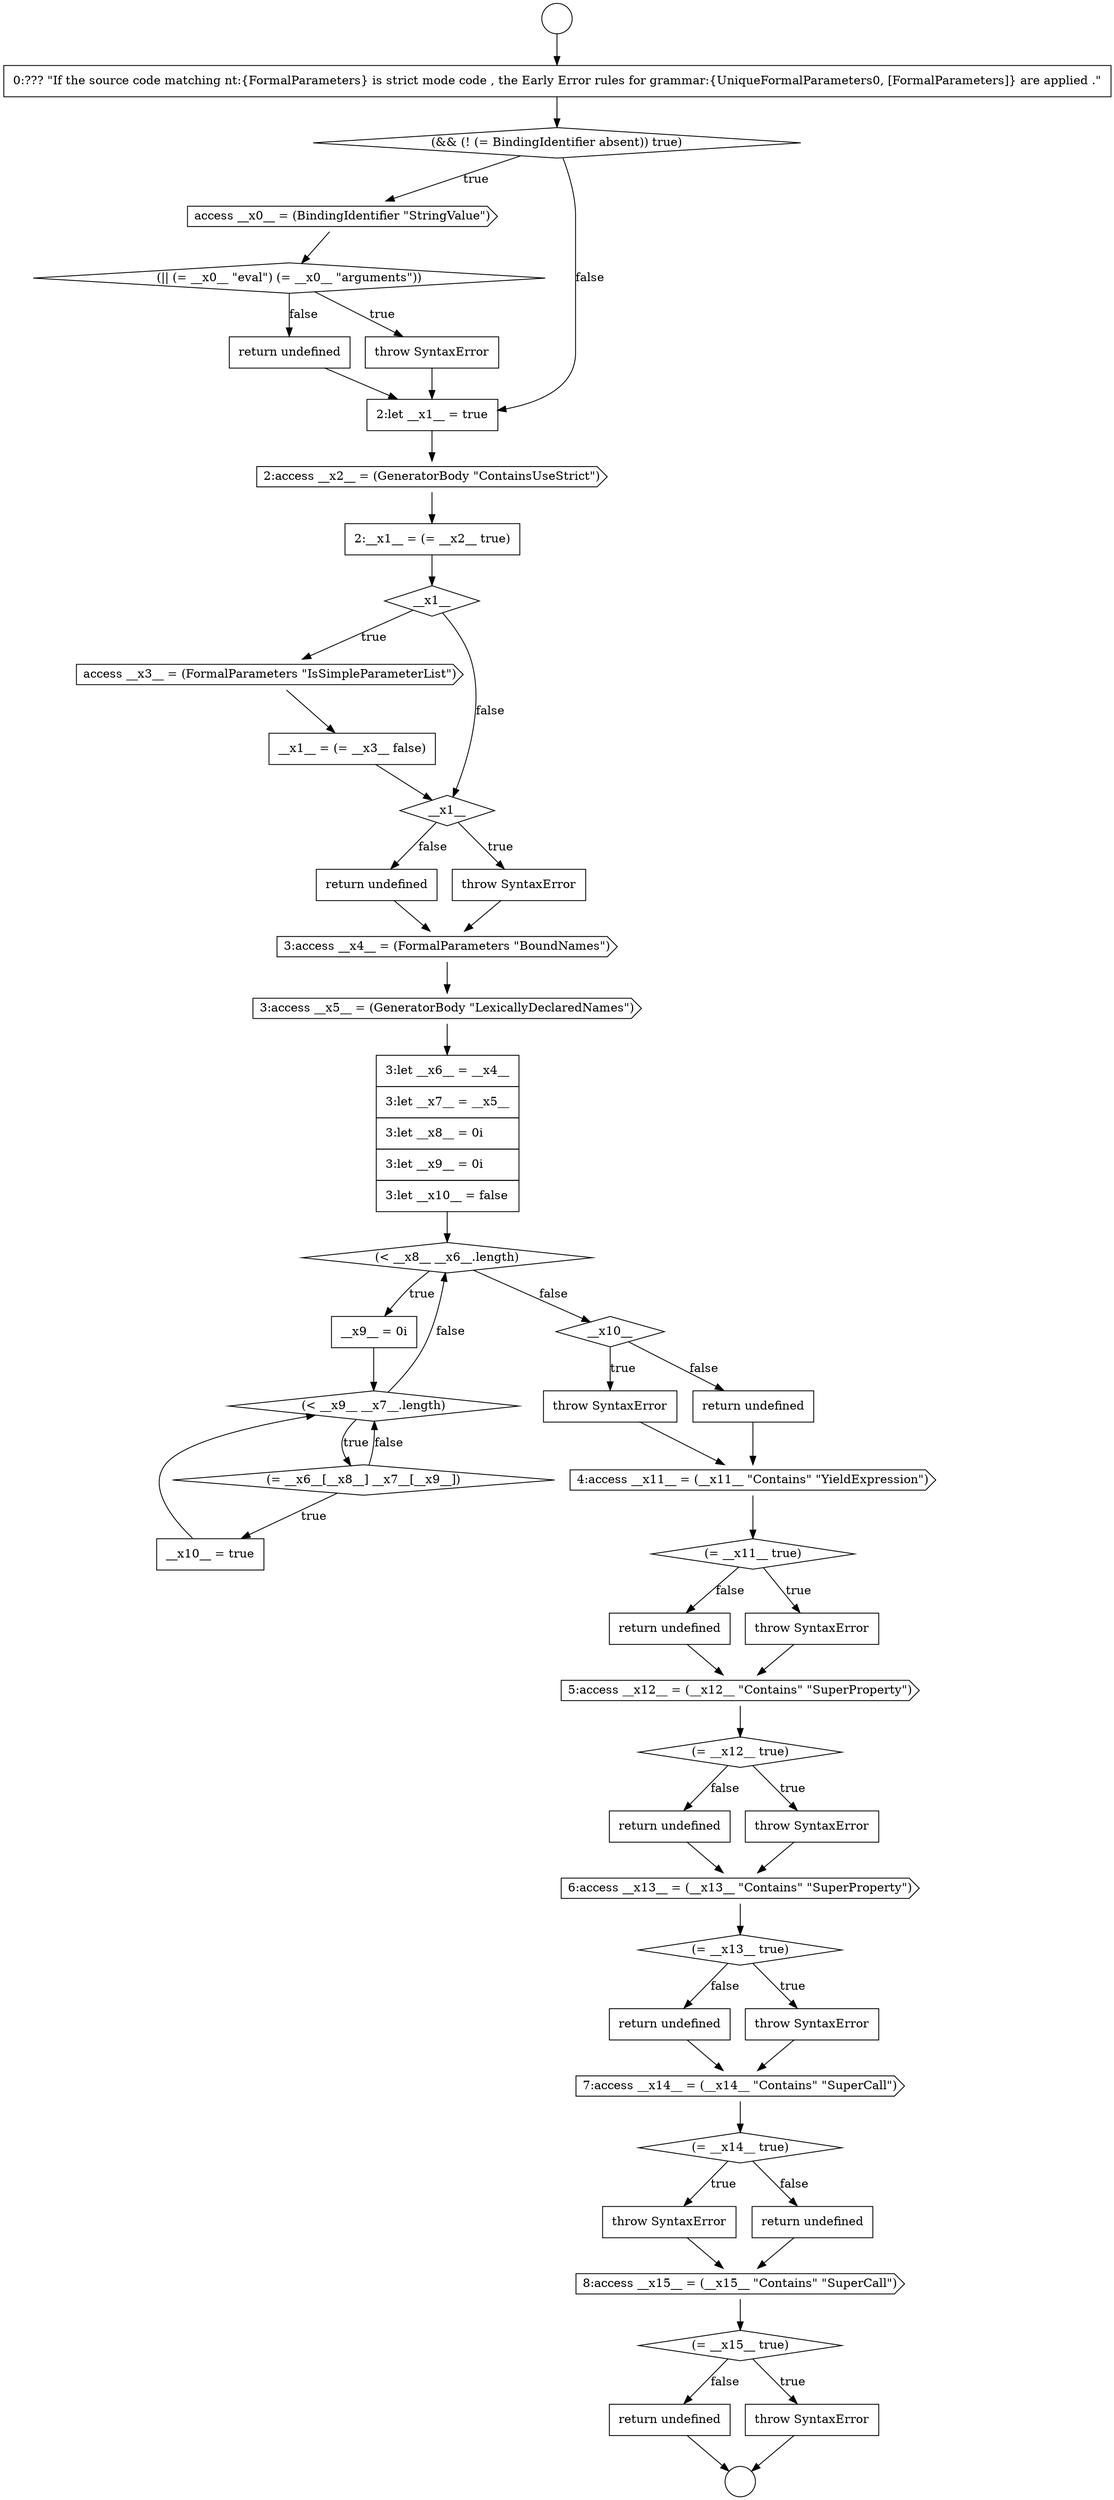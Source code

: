 digraph {
  node20437 [shape=none, margin=0, label=<<font color="black">
    <table border="0" cellborder="1" cellspacing="0" cellpadding="10">
      <tr><td align="left">2:__x1__ = (= __x2__ true)</td></tr>
    </table>
  </font>> color="black" fillcolor="white" style=filled]
  node20445 [shape=cds, label=<<font color="black">3:access __x5__ = (GeneratorBody &quot;LexicallyDeclaredNames&quot;)</font>> color="black" fillcolor="white" style=filled]
  node20460 [shape=diamond, label=<<font color="black">(= __x12__ true)</font>> color="black" fillcolor="white" style=filled]
  node20433 [shape=none, margin=0, label=<<font color="black">
    <table border="0" cellborder="1" cellspacing="0" cellpadding="10">
      <tr><td align="left">throw SyntaxError</td></tr>
    </table>
  </font>> color="black" fillcolor="white" style=filled]
  node20431 [shape=cds, label=<<font color="black">access __x0__ = (BindingIdentifier &quot;StringValue&quot;)</font>> color="black" fillcolor="white" style=filled]
  node20459 [shape=cds, label=<<font color="black">5:access __x12__ = (__x12__ &quot;Contains&quot; &quot;SuperProperty&quot;)</font>> color="black" fillcolor="white" style=filled]
  node20456 [shape=diamond, label=<<font color="black">(= __x11__ true)</font>> color="black" fillcolor="white" style=filled]
  node20434 [shape=none, margin=0, label=<<font color="black">
    <table border="0" cellborder="1" cellspacing="0" cellpadding="10">
      <tr><td align="left">return undefined</td></tr>
    </table>
  </font>> color="black" fillcolor="white" style=filled]
  node20466 [shape=none, margin=0, label=<<font color="black">
    <table border="0" cellborder="1" cellspacing="0" cellpadding="10">
      <tr><td align="left">return undefined</td></tr>
    </table>
  </font>> color="black" fillcolor="white" style=filled]
  node20447 [shape=diamond, label=<<font color="black">(&lt; __x8__ __x6__.length)</font>> color="black" fillcolor="white" style=filled]
  node20462 [shape=none, margin=0, label=<<font color="black">
    <table border="0" cellborder="1" cellspacing="0" cellpadding="10">
      <tr><td align="left">return undefined</td></tr>
    </table>
  </font>> color="black" fillcolor="white" style=filled]
  node20443 [shape=none, margin=0, label=<<font color="black">
    <table border="0" cellborder="1" cellspacing="0" cellpadding="10">
      <tr><td align="left">return undefined</td></tr>
    </table>
  </font>> color="black" fillcolor="white" style=filled]
  node20455 [shape=cds, label=<<font color="black">4:access __x11__ = (__x11__ &quot;Contains&quot; &quot;YieldExpression&quot;)</font>> color="black" fillcolor="white" style=filled]
  node20435 [shape=none, margin=0, label=<<font color="black">
    <table border="0" cellborder="1" cellspacing="0" cellpadding="10">
      <tr><td align="left">2:let __x1__ = true</td></tr>
    </table>
  </font>> color="black" fillcolor="white" style=filled]
  node20438 [shape=diamond, label=<<font color="black">__x1__</font>> color="black" fillcolor="white" style=filled]
  node20446 [shape=none, margin=0, label=<<font color="black">
    <table border="0" cellborder="1" cellspacing="0" cellpadding="10">
      <tr><td align="left">3:let __x6__ = __x4__</td></tr>
      <tr><td align="left">3:let __x7__ = __x5__</td></tr>
      <tr><td align="left">3:let __x8__ = 0i</td></tr>
      <tr><td align="left">3:let __x9__ = 0i</td></tr>
      <tr><td align="left">3:let __x10__ = false</td></tr>
    </table>
  </font>> color="black" fillcolor="white" style=filled]
  node20474 [shape=none, margin=0, label=<<font color="black">
    <table border="0" cellborder="1" cellspacing="0" cellpadding="10">
      <tr><td align="left">return undefined</td></tr>
    </table>
  </font>> color="black" fillcolor="white" style=filled]
  node20439 [shape=cds, label=<<font color="black">access __x3__ = (FormalParameters &quot;IsSimpleParameterList&quot;)</font>> color="black" fillcolor="white" style=filled]
  node20429 [shape=none, margin=0, label=<<font color="black">
    <table border="0" cellborder="1" cellspacing="0" cellpadding="10">
      <tr><td align="left">0:??? &quot;If the source code matching nt:{FormalParameters} is strict mode code , the Early Error rules for grammar:{UniqueFormalParameters0, [FormalParameters]} are applied .&quot;</td></tr>
    </table>
  </font>> color="black" fillcolor="white" style=filled]
  node20432 [shape=diamond, label=<<font color="black">(|| (= __x0__ &quot;eval&quot;) (= __x0__ &quot;arguments&quot;))</font>> color="black" fillcolor="white" style=filled]
  node20464 [shape=diamond, label=<<font color="black">(= __x13__ true)</font>> color="black" fillcolor="white" style=filled]
  node20469 [shape=none, margin=0, label=<<font color="black">
    <table border="0" cellborder="1" cellspacing="0" cellpadding="10">
      <tr><td align="left">throw SyntaxError</td></tr>
    </table>
  </font>> color="black" fillcolor="white" style=filled]
  node20468 [shape=diamond, label=<<font color="black">(= __x14__ true)</font>> color="black" fillcolor="white" style=filled]
  node20428 [shape=circle label=" " color="black" fillcolor="white" style=filled]
  node20473 [shape=none, margin=0, label=<<font color="black">
    <table border="0" cellborder="1" cellspacing="0" cellpadding="10">
      <tr><td align="left">throw SyntaxError</td></tr>
    </table>
  </font>> color="black" fillcolor="white" style=filled]
  node20441 [shape=diamond, label=<<font color="black">__x1__</font>> color="black" fillcolor="white" style=filled]
  node20465 [shape=none, margin=0, label=<<font color="black">
    <table border="0" cellborder="1" cellspacing="0" cellpadding="10">
      <tr><td align="left">throw SyntaxError</td></tr>
    </table>
  </font>> color="black" fillcolor="white" style=filled]
  node20440 [shape=none, margin=0, label=<<font color="black">
    <table border="0" cellborder="1" cellspacing="0" cellpadding="10">
      <tr><td align="left">__x1__ = (= __x3__ false)</td></tr>
    </table>
  </font>> color="black" fillcolor="white" style=filled]
  node20450 [shape=diamond, label=<<font color="black">(= __x6__[__x8__] __x7__[__x9__])</font>> color="black" fillcolor="white" style=filled]
  node20472 [shape=diamond, label=<<font color="black">(= __x15__ true)</font>> color="black" fillcolor="white" style=filled]
  node20427 [shape=circle label=" " color="black" fillcolor="white" style=filled]
  node20444 [shape=cds, label=<<font color="black">3:access __x4__ = (FormalParameters &quot;BoundNames&quot;)</font>> color="black" fillcolor="white" style=filled]
  node20463 [shape=cds, label=<<font color="black">6:access __x13__ = (__x13__ &quot;Contains&quot; &quot;SuperProperty&quot;)</font>> color="black" fillcolor="white" style=filled]
  node20448 [shape=none, margin=0, label=<<font color="black">
    <table border="0" cellborder="1" cellspacing="0" cellpadding="10">
      <tr><td align="left">__x9__ = 0i</td></tr>
    </table>
  </font>> color="black" fillcolor="white" style=filled]
  node20451 [shape=none, margin=0, label=<<font color="black">
    <table border="0" cellborder="1" cellspacing="0" cellpadding="10">
      <tr><td align="left">__x10__ = true</td></tr>
    </table>
  </font>> color="black" fillcolor="white" style=filled]
  node20454 [shape=none, margin=0, label=<<font color="black">
    <table border="0" cellborder="1" cellspacing="0" cellpadding="10">
      <tr><td align="left">return undefined</td></tr>
    </table>
  </font>> color="black" fillcolor="white" style=filled]
  node20430 [shape=diamond, label=<<font color="black">(&amp;&amp; (! (= BindingIdentifier absent)) true)</font>> color="black" fillcolor="white" style=filled]
  node20458 [shape=none, margin=0, label=<<font color="black">
    <table border="0" cellborder="1" cellspacing="0" cellpadding="10">
      <tr><td align="left">return undefined</td></tr>
    </table>
  </font>> color="black" fillcolor="white" style=filled]
  node20467 [shape=cds, label=<<font color="black">7:access __x14__ = (__x14__ &quot;Contains&quot; &quot;SuperCall&quot;)</font>> color="black" fillcolor="white" style=filled]
  node20470 [shape=none, margin=0, label=<<font color="black">
    <table border="0" cellborder="1" cellspacing="0" cellpadding="10">
      <tr><td align="left">return undefined</td></tr>
    </table>
  </font>> color="black" fillcolor="white" style=filled]
  node20457 [shape=none, margin=0, label=<<font color="black">
    <table border="0" cellborder="1" cellspacing="0" cellpadding="10">
      <tr><td align="left">throw SyntaxError</td></tr>
    </table>
  </font>> color="black" fillcolor="white" style=filled]
  node20442 [shape=none, margin=0, label=<<font color="black">
    <table border="0" cellborder="1" cellspacing="0" cellpadding="10">
      <tr><td align="left">throw SyntaxError</td></tr>
    </table>
  </font>> color="black" fillcolor="white" style=filled]
  node20453 [shape=none, margin=0, label=<<font color="black">
    <table border="0" cellborder="1" cellspacing="0" cellpadding="10">
      <tr><td align="left">throw SyntaxError</td></tr>
    </table>
  </font>> color="black" fillcolor="white" style=filled]
  node20452 [shape=diamond, label=<<font color="black">__x10__</font>> color="black" fillcolor="white" style=filled]
  node20461 [shape=none, margin=0, label=<<font color="black">
    <table border="0" cellborder="1" cellspacing="0" cellpadding="10">
      <tr><td align="left">throw SyntaxError</td></tr>
    </table>
  </font>> color="black" fillcolor="white" style=filled]
  node20436 [shape=cds, label=<<font color="black">2:access __x2__ = (GeneratorBody &quot;ContainsUseStrict&quot;)</font>> color="black" fillcolor="white" style=filled]
  node20449 [shape=diamond, label=<<font color="black">(&lt; __x9__ __x7__.length)</font>> color="black" fillcolor="white" style=filled]
  node20471 [shape=cds, label=<<font color="black">8:access __x15__ = (__x15__ &quot;Contains&quot; &quot;SuperCall&quot;)</font>> color="black" fillcolor="white" style=filled]
  node20450 -> node20451 [label=<<font color="black">true</font>> color="black"]
  node20450 -> node20449 [label=<<font color="black">false</font>> color="black"]
  node20465 -> node20467 [ color="black"]
  node20434 -> node20435 [ color="black"]
  node20444 -> node20445 [ color="black"]
  node20441 -> node20442 [label=<<font color="black">true</font>> color="black"]
  node20441 -> node20443 [label=<<font color="black">false</font>> color="black"]
  node20446 -> node20447 [ color="black"]
  node20447 -> node20448 [label=<<font color="black">true</font>> color="black"]
  node20447 -> node20452 [label=<<font color="black">false</font>> color="black"]
  node20459 -> node20460 [ color="black"]
  node20451 -> node20449 [ color="black"]
  node20469 -> node20471 [ color="black"]
  node20458 -> node20459 [ color="black"]
  node20467 -> node20468 [ color="black"]
  node20471 -> node20472 [ color="black"]
  node20455 -> node20456 [ color="black"]
  node20452 -> node20453 [label=<<font color="black">true</font>> color="black"]
  node20452 -> node20454 [label=<<font color="black">false</font>> color="black"]
  node20463 -> node20464 [ color="black"]
  node20468 -> node20469 [label=<<font color="black">true</font>> color="black"]
  node20468 -> node20470 [label=<<font color="black">false</font>> color="black"]
  node20445 -> node20446 [ color="black"]
  node20439 -> node20440 [ color="black"]
  node20470 -> node20471 [ color="black"]
  node20432 -> node20433 [label=<<font color="black">true</font>> color="black"]
  node20432 -> node20434 [label=<<font color="black">false</font>> color="black"]
  node20435 -> node20436 [ color="black"]
  node20433 -> node20435 [ color="black"]
  node20454 -> node20455 [ color="black"]
  node20431 -> node20432 [ color="black"]
  node20464 -> node20465 [label=<<font color="black">true</font>> color="black"]
  node20464 -> node20466 [label=<<font color="black">false</font>> color="black"]
  node20438 -> node20439 [label=<<font color="black">true</font>> color="black"]
  node20438 -> node20441 [label=<<font color="black">false</font>> color="black"]
  node20436 -> node20437 [ color="black"]
  node20474 -> node20428 [ color="black"]
  node20466 -> node20467 [ color="black"]
  node20427 -> node20429 [ color="black"]
  node20449 -> node20450 [label=<<font color="black">true</font>> color="black"]
  node20449 -> node20447 [label=<<font color="black">false</font>> color="black"]
  node20429 -> node20430 [ color="black"]
  node20440 -> node20441 [ color="black"]
  node20453 -> node20455 [ color="black"]
  node20460 -> node20461 [label=<<font color="black">true</font>> color="black"]
  node20460 -> node20462 [label=<<font color="black">false</font>> color="black"]
  node20462 -> node20463 [ color="black"]
  node20437 -> node20438 [ color="black"]
  node20443 -> node20444 [ color="black"]
  node20442 -> node20444 [ color="black"]
  node20473 -> node20428 [ color="black"]
  node20457 -> node20459 [ color="black"]
  node20430 -> node20431 [label=<<font color="black">true</font>> color="black"]
  node20430 -> node20435 [label=<<font color="black">false</font>> color="black"]
  node20448 -> node20449 [ color="black"]
  node20456 -> node20457 [label=<<font color="black">true</font>> color="black"]
  node20456 -> node20458 [label=<<font color="black">false</font>> color="black"]
  node20461 -> node20463 [ color="black"]
  node20472 -> node20473 [label=<<font color="black">true</font>> color="black"]
  node20472 -> node20474 [label=<<font color="black">false</font>> color="black"]
}
